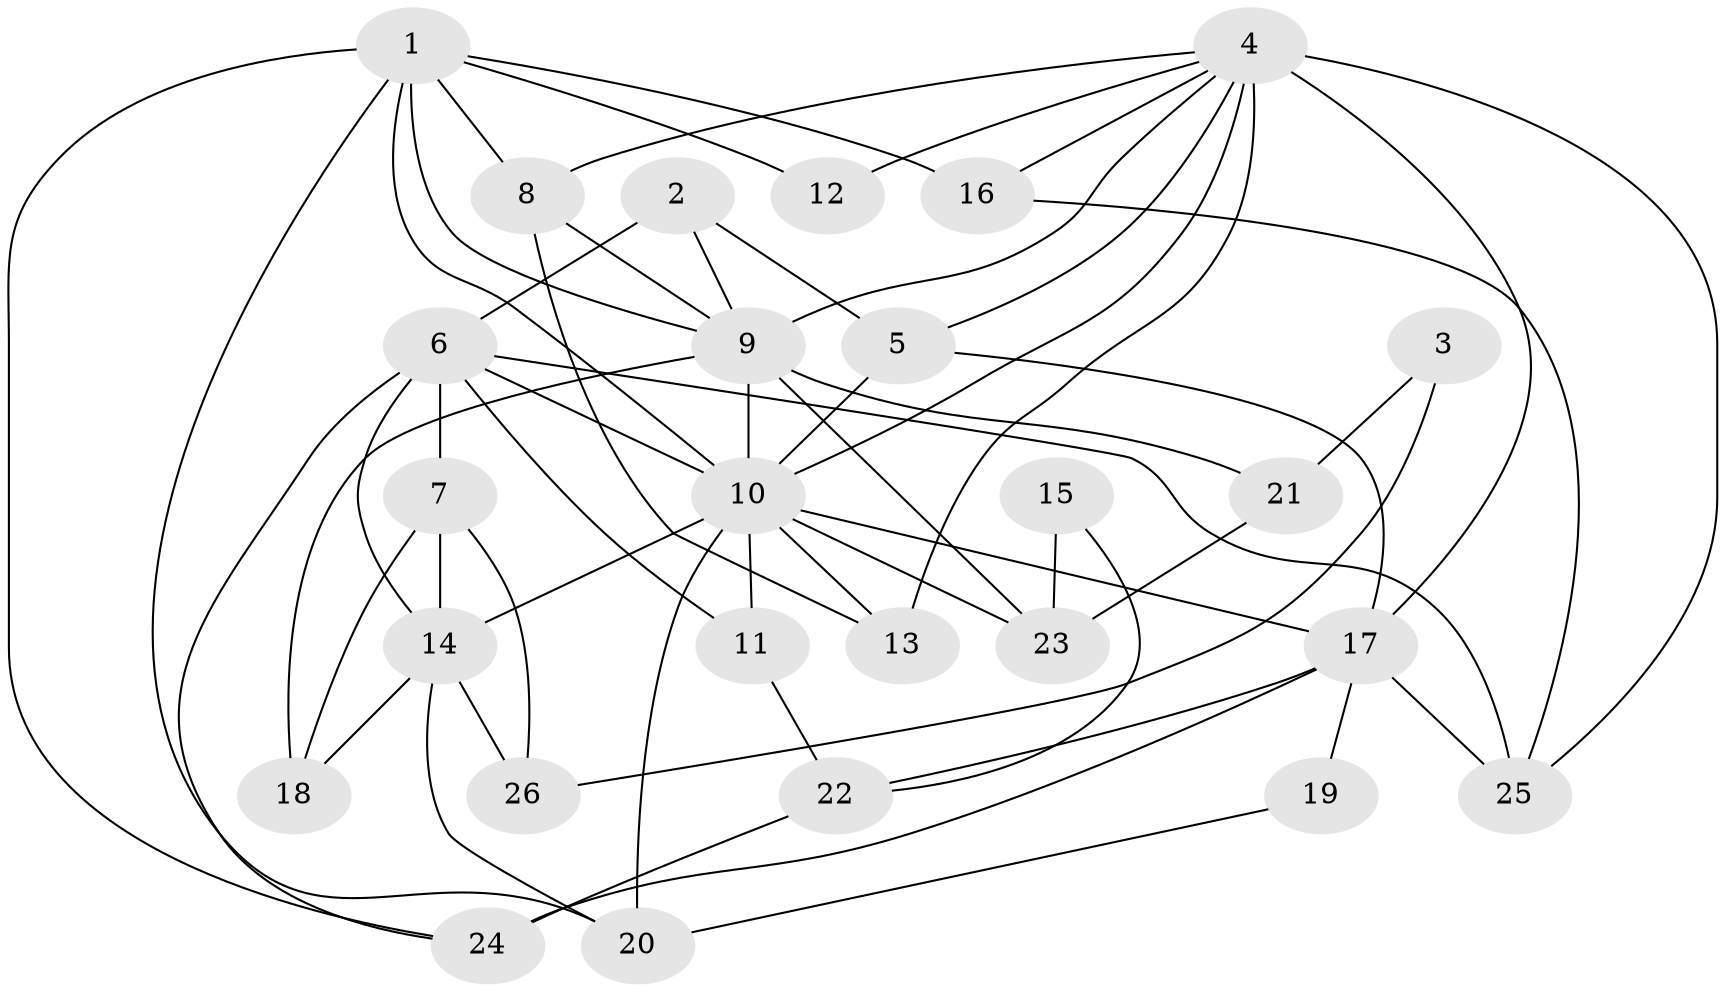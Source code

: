 // original degree distribution, {3: 0.28846153846153844, 4: 0.3269230769230769, 2: 0.07692307692307693, 8: 0.019230769230769232, 5: 0.21153846153846154, 6: 0.07692307692307693}
// Generated by graph-tools (version 1.1) at 2025/36/03/09/25 02:36:23]
// undirected, 26 vertices, 58 edges
graph export_dot {
graph [start="1"]
  node [color=gray90,style=filled];
  1;
  2;
  3;
  4;
  5;
  6;
  7;
  8;
  9;
  10;
  11;
  12;
  13;
  14;
  15;
  16;
  17;
  18;
  19;
  20;
  21;
  22;
  23;
  24;
  25;
  26;
  1 -- 8 [weight=1.0];
  1 -- 9 [weight=1.0];
  1 -- 10 [weight=1.0];
  1 -- 12 [weight=1.0];
  1 -- 16 [weight=1.0];
  1 -- 20 [weight=1.0];
  1 -- 24 [weight=1.0];
  2 -- 5 [weight=1.0];
  2 -- 6 [weight=1.0];
  2 -- 9 [weight=2.0];
  3 -- 21 [weight=1.0];
  3 -- 26 [weight=1.0];
  4 -- 5 [weight=1.0];
  4 -- 8 [weight=1.0];
  4 -- 9 [weight=1.0];
  4 -- 10 [weight=2.0];
  4 -- 12 [weight=1.0];
  4 -- 13 [weight=1.0];
  4 -- 16 [weight=1.0];
  4 -- 17 [weight=3.0];
  4 -- 25 [weight=1.0];
  5 -- 10 [weight=3.0];
  5 -- 17 [weight=1.0];
  6 -- 7 [weight=2.0];
  6 -- 10 [weight=2.0];
  6 -- 11 [weight=1.0];
  6 -- 14 [weight=1.0];
  6 -- 24 [weight=1.0];
  6 -- 25 [weight=1.0];
  7 -- 14 [weight=1.0];
  7 -- 18 [weight=1.0];
  7 -- 26 [weight=1.0];
  8 -- 9 [weight=2.0];
  8 -- 13 [weight=1.0];
  9 -- 10 [weight=1.0];
  9 -- 18 [weight=1.0];
  9 -- 21 [weight=1.0];
  9 -- 23 [weight=1.0];
  10 -- 11 [weight=1.0];
  10 -- 13 [weight=1.0];
  10 -- 14 [weight=1.0];
  10 -- 17 [weight=1.0];
  10 -- 20 [weight=2.0];
  10 -- 23 [weight=1.0];
  11 -- 22 [weight=1.0];
  14 -- 18 [weight=1.0];
  14 -- 20 [weight=1.0];
  14 -- 26 [weight=1.0];
  15 -- 22 [weight=1.0];
  15 -- 23 [weight=1.0];
  16 -- 25 [weight=1.0];
  17 -- 19 [weight=1.0];
  17 -- 22 [weight=1.0];
  17 -- 24 [weight=2.0];
  17 -- 25 [weight=1.0];
  19 -- 20 [weight=1.0];
  21 -- 23 [weight=1.0];
  22 -- 24 [weight=1.0];
}
